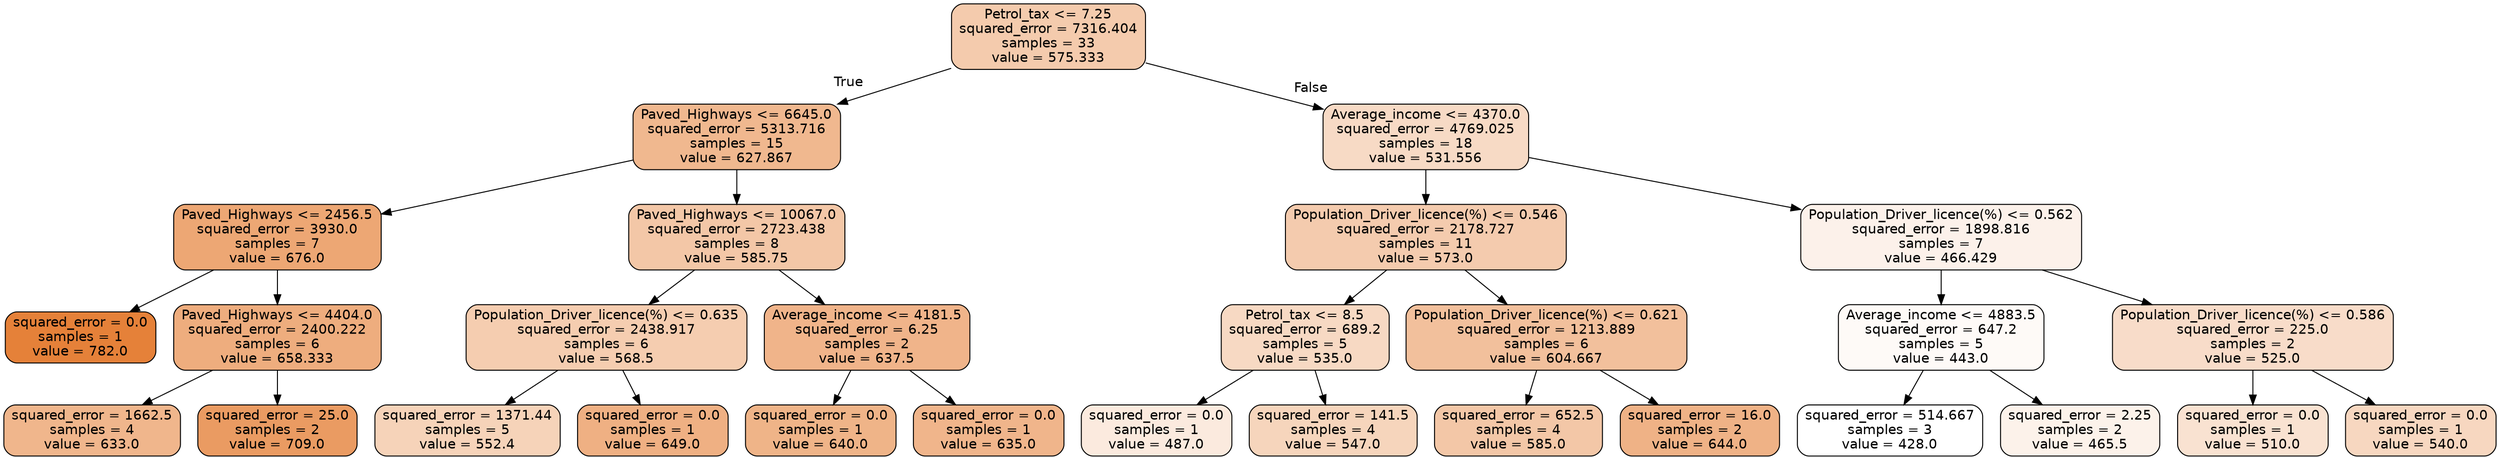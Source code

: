 digraph Tree {
node [shape=box, style="filled, rounded", color="black", fontname="helvetica"] ;
edge [fontname="helvetica"] ;
0 [label="Petrol_tax <= 7.25\nsquared_error = 7316.404\nsamples = 33\nvalue = 575.333", fillcolor="#f4cbad"] ;
1 [label="Paved_Highways <= 6645.0\nsquared_error = 5313.716\nsamples = 15\nvalue = 627.867", fillcolor="#f0b88f"] ;
0 -> 1 [labeldistance=2.5, labelangle=45, headlabel="True"] ;
2 [label="Paved_Highways <= 2456.5\nsquared_error = 3930.0\nsamples = 7\nvalue = 676.0", fillcolor="#eda774"] ;
1 -> 2 ;
3 [label="squared_error = 0.0\nsamples = 1\nvalue = 782.0", fillcolor="#e58139"] ;
2 -> 3 ;
4 [label="Paved_Highways <= 4404.0\nsquared_error = 2400.222\nsamples = 6\nvalue = 658.333", fillcolor="#eead7e"] ;
2 -> 4 ;
5 [label="squared_error = 1662.5\nsamples = 4\nvalue = 633.0", fillcolor="#f0b68c"] ;
4 -> 5 ;
6 [label="squared_error = 25.0\nsamples = 2\nvalue = 709.0", fillcolor="#ea9b62"] ;
4 -> 6 ;
7 [label="Paved_Highways <= 10067.0\nsquared_error = 2723.438\nsamples = 8\nvalue = 585.75", fillcolor="#f3c7a7"] ;
1 -> 7 ;
8 [label="Population_Driver_licence(%) <= 0.635\nsquared_error = 2438.917\nsamples = 6\nvalue = 568.5", fillcolor="#f5cdb0"] ;
7 -> 8 ;
9 [label="squared_error = 1371.44\nsamples = 5\nvalue = 552.4", fillcolor="#f6d3b9"] ;
8 -> 9 ;
10 [label="squared_error = 0.0\nsamples = 1\nvalue = 649.0", fillcolor="#efb083"] ;
8 -> 10 ;
11 [label="Average_income <= 4181.5\nsquared_error = 6.25\nsamples = 2\nvalue = 637.5", fillcolor="#f0b48a"] ;
7 -> 11 ;
12 [label="squared_error = 0.0\nsamples = 1\nvalue = 640.0", fillcolor="#efb488"] ;
11 -> 12 ;
13 [label="squared_error = 0.0\nsamples = 1\nvalue = 635.0", fillcolor="#f0b58b"] ;
11 -> 13 ;
14 [label="Average_income <= 4370.0\nsquared_error = 4769.025\nsamples = 18\nvalue = 531.556", fillcolor="#f7dac5"] ;
0 -> 14 [labeldistance=2.5, labelangle=-45, headlabel="False"] ;
15 [label="Population_Driver_licence(%) <= 0.546\nsquared_error = 2178.727\nsamples = 11\nvalue = 573.0", fillcolor="#f4cbae"] ;
14 -> 15 ;
16 [label="Petrol_tax <= 8.5\nsquared_error = 689.2\nsamples = 5\nvalue = 535.0", fillcolor="#f7d9c3"] ;
15 -> 16 ;
17 [label="squared_error = 0.0\nsamples = 1\nvalue = 487.0", fillcolor="#fbeade"] ;
16 -> 17 ;
18 [label="squared_error = 141.5\nsamples = 4\nvalue = 547.0", fillcolor="#f6d5bc"] ;
16 -> 18 ;
19 [label="Population_Driver_licence(%) <= 0.621\nsquared_error = 1213.889\nsamples = 6\nvalue = 604.667", fillcolor="#f2c09c"] ;
15 -> 19 ;
20 [label="squared_error = 652.5\nsamples = 4\nvalue = 585.0", fillcolor="#f3c7a7"] ;
19 -> 20 ;
21 [label="squared_error = 16.0\nsamples = 2\nvalue = 644.0", fillcolor="#efb286"] ;
19 -> 21 ;
22 [label="Population_Driver_licence(%) <= 0.562\nsquared_error = 1898.816\nsamples = 7\nvalue = 466.429", fillcolor="#fcf1ea"] ;
14 -> 22 ;
23 [label="Average_income <= 4883.5\nsquared_error = 647.2\nsamples = 5\nvalue = 443.0", fillcolor="#fefaf7"] ;
22 -> 23 ;
24 [label="squared_error = 514.667\nsamples = 3\nvalue = 428.0", fillcolor="#ffffff"] ;
23 -> 24 ;
25 [label="squared_error = 2.25\nsamples = 2\nvalue = 465.5", fillcolor="#fcf2ea"] ;
23 -> 25 ;
26 [label="Population_Driver_licence(%) <= 0.586\nsquared_error = 225.0\nsamples = 2\nvalue = 525.0", fillcolor="#f8dcc9"] ;
22 -> 26 ;
27 [label="squared_error = 0.0\nsamples = 1\nvalue = 510.0", fillcolor="#f9e2d1"] ;
26 -> 27 ;
28 [label="squared_error = 0.0\nsamples = 1\nvalue = 540.0", fillcolor="#f7d7c0"] ;
26 -> 28 ;
}

